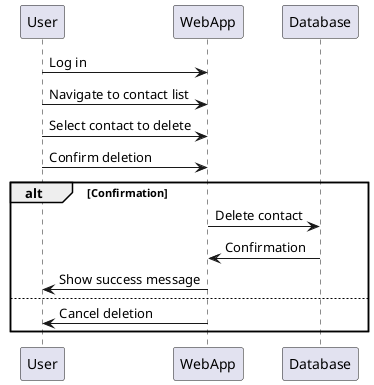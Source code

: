 @startuml
User -> WebApp: Log in
User -> WebApp: Navigate to contact list
User -> WebApp: Select contact to delete
User -> WebApp: Confirm deletion
alt Confirmation
  WebApp -> Database: Delete contact
  Database -> WebApp: Confirmation
  WebApp -> User: Show success message
else
  WebApp -> User: Cancel deletion
end
@enduml
